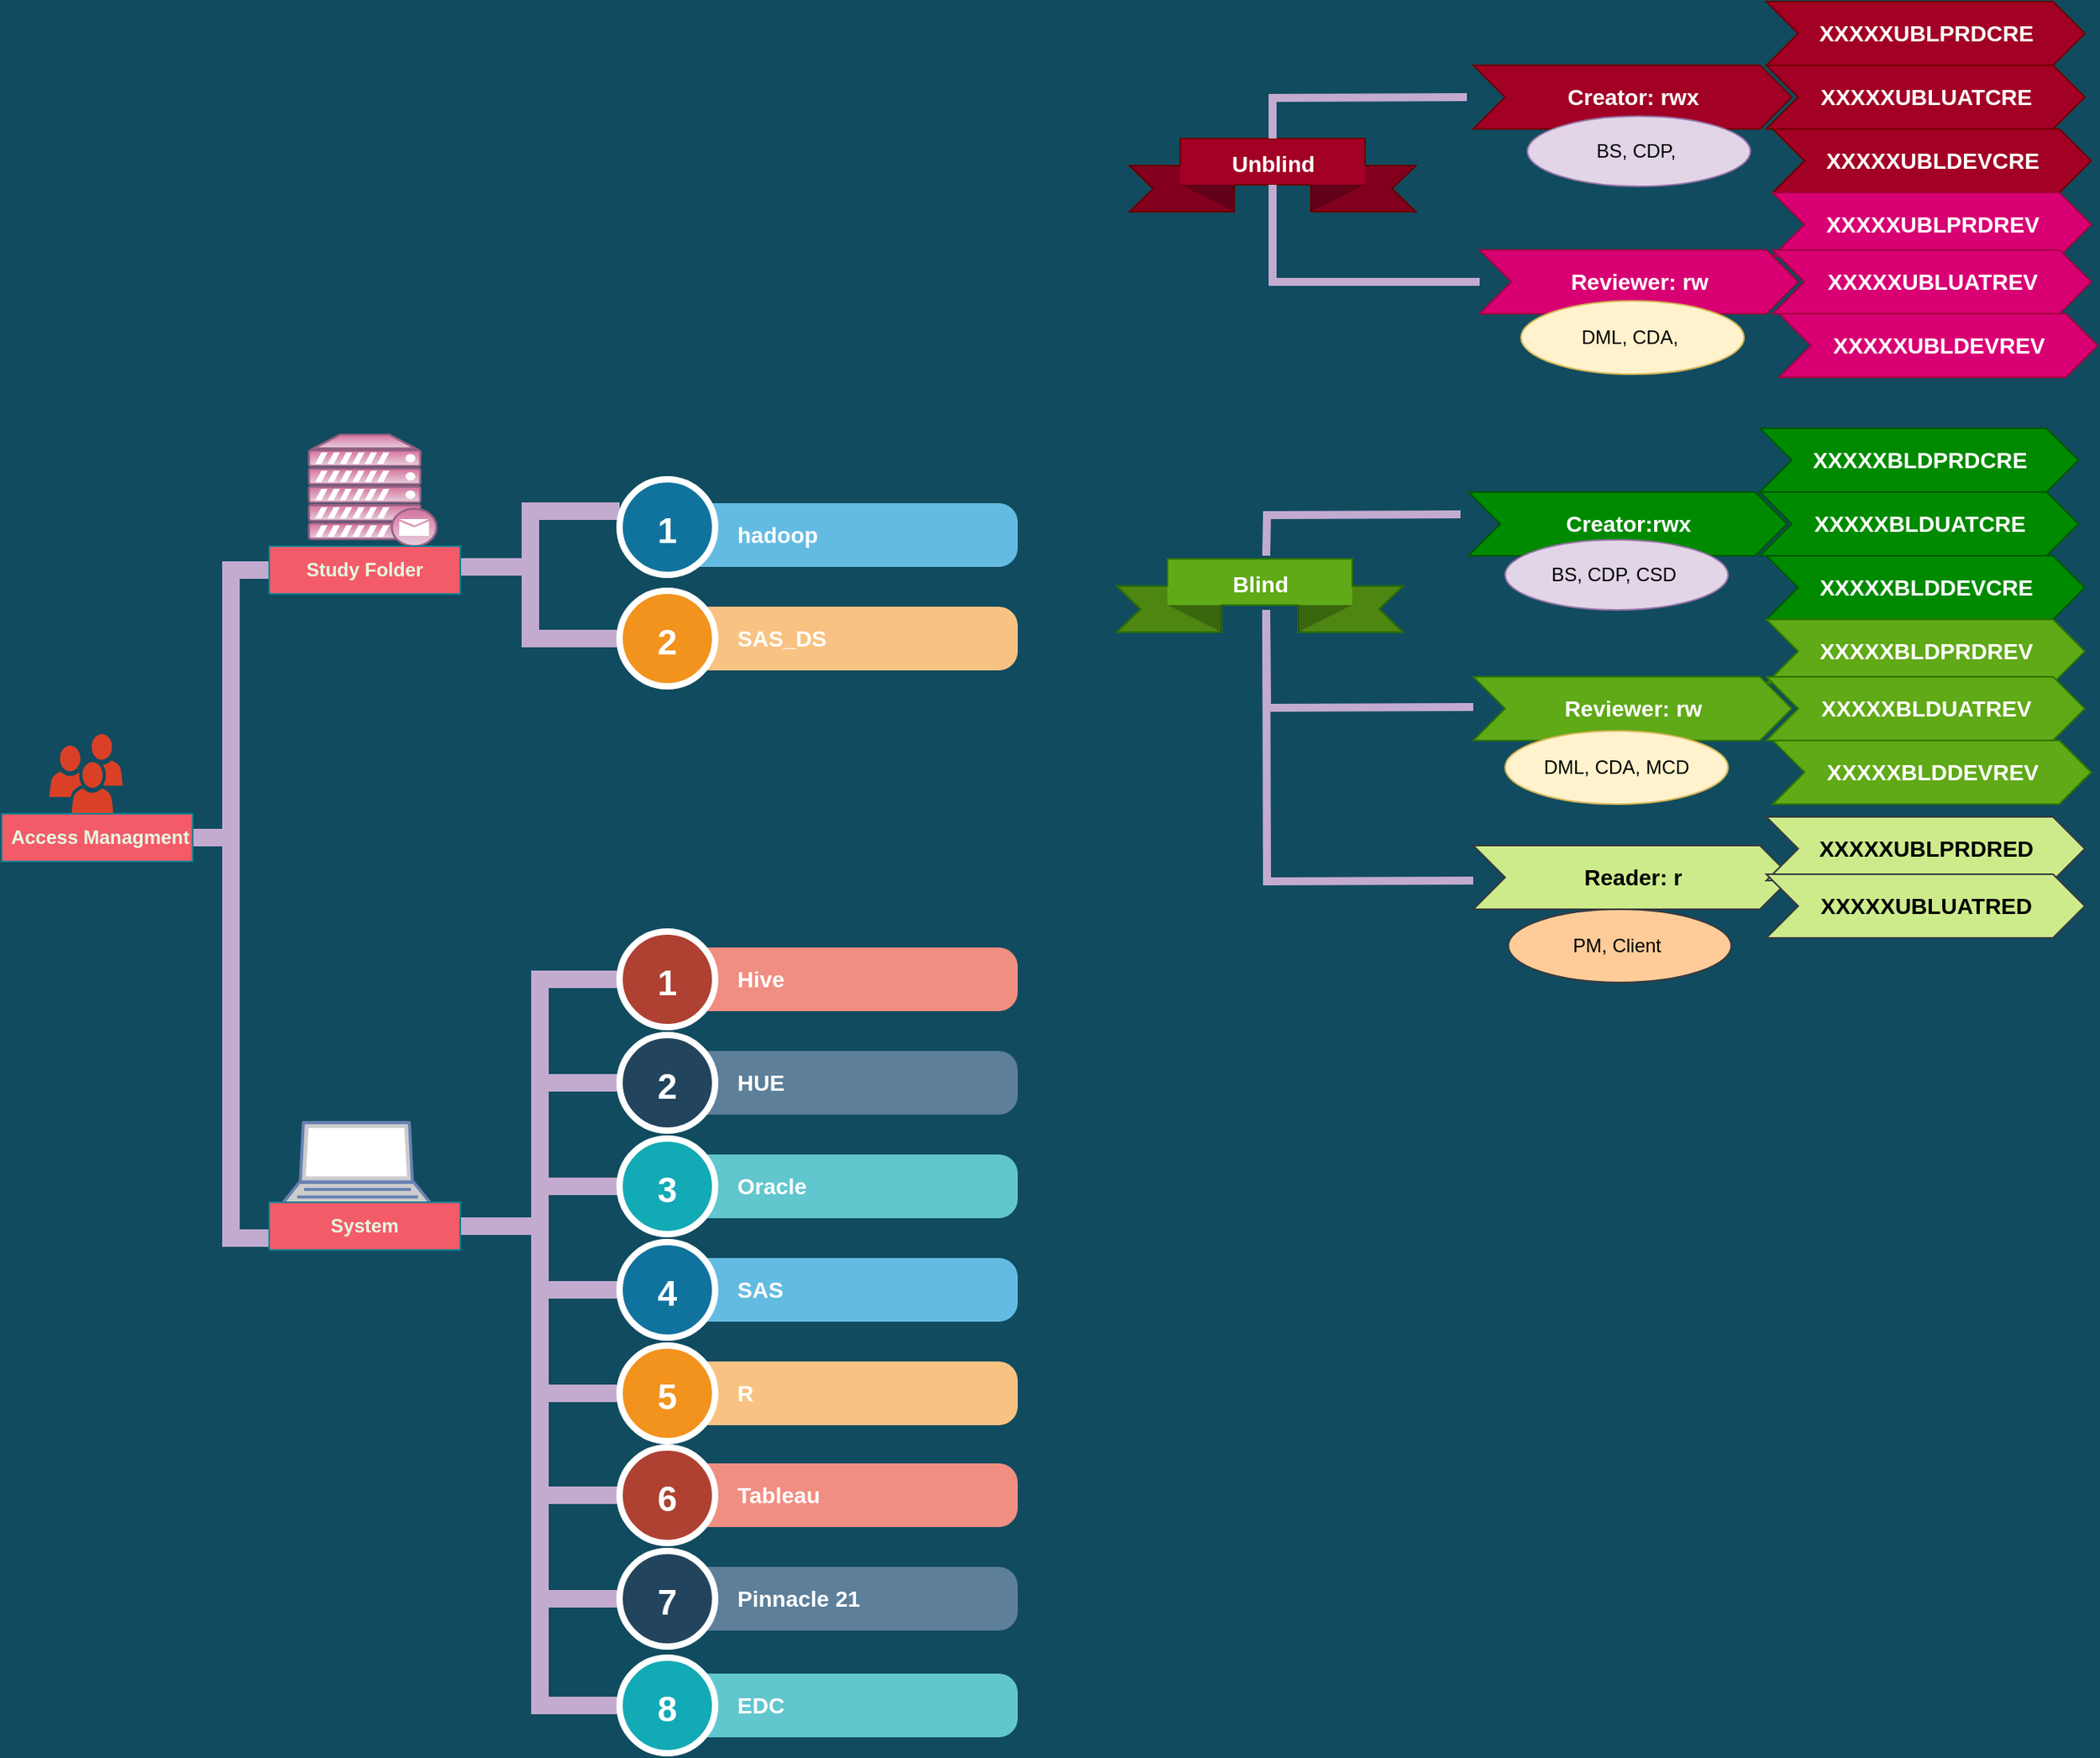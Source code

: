 <mxfile version="16.0.3" type="github">
  <diagram id="C3SQvlLqKewFF7lphcmT" name="Page-1">
    <mxGraphModel dx="2942" dy="1122" grid="1" gridSize="4" guides="1" tooltips="1" connect="1" arrows="1" fold="1" page="1" pageScale="1" pageWidth="4681" pageHeight="3300" background="#114B5F" math="0" shadow="0">
      <root>
        <mxCell id="0" />
        <mxCell id="1" parent="0" />
        <mxCell id="HO38qFUTRqImEj6d9Djk-11" value="" style="sketch=0;pointerEvents=1;shadow=0;dashed=0;html=1;strokeColor=none;labelPosition=center;verticalLabelPosition=bottom;verticalAlign=top;outlineConnect=0;align=center;shape=mxgraph.office.users.users;fillColor=#DA4026;rounded=0;fontColor=#E4FDE1;" parent="1" vertex="1">
          <mxGeometry x="50" y="600" width="46" height="50" as="geometry" />
        </mxCell>
        <mxCell id="-gXkL2y0bPnD_5RI-uGj-15" style="edgeStyle=orthogonalEdgeStyle;shape=flexArrow;rounded=0;sketch=0;orthogonalLoop=1;jettySize=auto;html=1;entryX=0;entryY=0.5;entryDx=0;entryDy=0;shadow=0;endArrow=none;endFill=0;strokeColor=#C3ABD0;strokeWidth=1;fillColor=#C3ABD0;" parent="1" source="HO38qFUTRqImEj6d9Djk-13" target="HO38qFUTRqImEj6d9Djk-17" edge="1">
          <mxGeometry relative="1" as="geometry" />
        </mxCell>
        <mxCell id="-gXkL2y0bPnD_5RI-uGj-19" style="edgeStyle=orthogonalEdgeStyle;shape=flexArrow;rounded=0;sketch=0;orthogonalLoop=1;jettySize=auto;html=1;exitX=1;exitY=0.5;exitDx=0;exitDy=0;entryX=0;entryY=0.75;entryDx=0;entryDy=0;shadow=0;endArrow=none;endFill=0;strokeColor=#C3ABD0;strokeWidth=1;fillColor=#C3ABD0;" parent="1" source="HO38qFUTRqImEj6d9Djk-13" target="HO38qFUTRqImEj6d9Djk-19" edge="1">
          <mxGeometry relative="1" as="geometry" />
        </mxCell>
        <mxCell id="HO38qFUTRqImEj6d9Djk-13" value="&lt;h4&gt;Access Managment&lt;/h4&gt;" style="whiteSpace=wrap;html=1;rounded=0;sketch=0;fontColor=#E4FDE1;strokeColor=#028090;fillColor=#F45B69;align=right;" parent="1" vertex="1">
          <mxGeometry x="20" y="650" width="120" height="30" as="geometry" />
        </mxCell>
        <mxCell id="-gXkL2y0bPnD_5RI-uGj-8" value="" style="edgeStyle=orthogonalEdgeStyle;shape=flexArrow;rounded=0;sketch=0;orthogonalLoop=1;jettySize=auto;html=1;shadow=0;endArrow=none;endFill=0;strokeColor=#C3ABD0;strokeWidth=1;fillColor=#C3ABD0;" parent="1" target="HO38qFUTRqImEj6d9Djk-66" edge="1">
          <mxGeometry relative="1" as="geometry">
            <mxPoint x="308" y="495" as="sourcePoint" />
            <Array as="points">
              <mxPoint x="352" y="495" />
              <mxPoint x="352" y="540" />
            </Array>
          </mxGeometry>
        </mxCell>
        <mxCell id="-gXkL2y0bPnD_5RI-uGj-9" style="edgeStyle=orthogonalEdgeStyle;shape=flexArrow;rounded=0;sketch=0;orthogonalLoop=1;jettySize=auto;html=1;entryX=0;entryY=0.333;entryDx=0;entryDy=0;entryPerimeter=0;shadow=0;endArrow=none;endFill=0;strokeColor=#C3ABD0;strokeWidth=1;fillColor=#C3ABD0;" parent="1" target="HO38qFUTRqImEj6d9Djk-64" edge="1">
          <mxGeometry relative="1" as="geometry">
            <mxPoint x="308" y="495" as="sourcePoint" />
            <Array as="points">
              <mxPoint x="352" y="495" />
              <mxPoint x="352" y="460" />
            </Array>
          </mxGeometry>
        </mxCell>
        <mxCell id="HO38qFUTRqImEj6d9Djk-14" value="" style="verticalAlign=top;verticalLabelPosition=bottom;labelPosition=center;align=center;html=1;outlineConnect=0;fillColor=#e6d0de;strokeColor=#996185;gradientDirection=north;strokeWidth=2;shape=mxgraph.networks.mail_server;rounded=0;sketch=0;gradientColor=#d5739d;" parent="1" vertex="1">
          <mxGeometry x="213" y="412" width="80" height="70" as="geometry" />
        </mxCell>
        <mxCell id="HO38qFUTRqImEj6d9Djk-17" value="&lt;h4&gt;Study Folder&lt;/h4&gt;" style="whiteSpace=wrap;html=1;rounded=0;sketch=0;fontColor=#E4FDE1;strokeColor=#028090;fillColor=#F45B69;align=center;" parent="1" vertex="1">
          <mxGeometry x="188" y="482" width="120" height="30" as="geometry" />
        </mxCell>
        <mxCell id="HO38qFUTRqImEj6d9Djk-18" value="" style="fontColor=#0066CC;verticalAlign=top;verticalLabelPosition=bottom;labelPosition=center;align=center;html=1;outlineConnect=0;fillColor=#CCCCCC;strokeColor=#6881B3;gradientColor=none;gradientDirection=north;strokeWidth=2;shape=mxgraph.networks.laptop;rounded=0;sketch=0;fontFamily=Helvetica;" parent="1" vertex="1">
          <mxGeometry x="193" y="844" width="100" height="55" as="geometry" />
        </mxCell>
        <mxCell id="-gXkL2y0bPnD_5RI-uGj-10" style="edgeStyle=orthogonalEdgeStyle;shape=flexArrow;rounded=0;sketch=0;orthogonalLoop=1;jettySize=auto;html=1;entryX=0;entryY=0.5;entryDx=0;entryDy=0;shadow=0;endArrow=none;endFill=0;strokeColor=#C3ABD0;strokeWidth=1;fillColor=#C3ABD0;" parent="1" source="HO38qFUTRqImEj6d9Djk-19" target="HO38qFUTRqImEj6d9Djk-68" edge="1">
          <mxGeometry relative="1" as="geometry" />
        </mxCell>
        <mxCell id="-gXkL2y0bPnD_5RI-uGj-11" style="edgeStyle=orthogonalEdgeStyle;shape=flexArrow;rounded=0;sketch=0;orthogonalLoop=1;jettySize=auto;html=1;entryX=0;entryY=0.5;entryDx=0;entryDy=0;shadow=0;endArrow=none;endFill=0;strokeColor=#C3ABD0;strokeWidth=1;fillColor=#C3ABD0;" parent="1" source="HO38qFUTRqImEj6d9Djk-19" target="HO38qFUTRqImEj6d9Djk-70" edge="1">
          <mxGeometry relative="1" as="geometry" />
        </mxCell>
        <mxCell id="-gXkL2y0bPnD_5RI-uGj-12" style="edgeStyle=orthogonalEdgeStyle;shape=flexArrow;rounded=0;sketch=0;orthogonalLoop=1;jettySize=auto;html=1;entryX=0;entryY=0.5;entryDx=0;entryDy=0;shadow=0;endArrow=none;endFill=0;strokeColor=#C3ABD0;strokeWidth=1;fillColor=#C3ABD0;" parent="1" source="HO38qFUTRqImEj6d9Djk-19" target="HO38qFUTRqImEj6d9Djk-72" edge="1">
          <mxGeometry relative="1" as="geometry" />
        </mxCell>
        <mxCell id="-gXkL2y0bPnD_5RI-uGj-13" style="edgeStyle=orthogonalEdgeStyle;shape=flexArrow;rounded=0;sketch=0;orthogonalLoop=1;jettySize=auto;html=1;entryX=0;entryY=0.5;entryDx=0;entryDy=0;shadow=0;endArrow=none;endFill=0;strokeColor=#C3ABD0;strokeWidth=1;fillColor=#C3ABD0;" parent="1" source="HO38qFUTRqImEj6d9Djk-19" target="-gXkL2y0bPnD_5RI-uGj-2" edge="1">
          <mxGeometry relative="1" as="geometry" />
        </mxCell>
        <mxCell id="-gXkL2y0bPnD_5RI-uGj-14" style="edgeStyle=orthogonalEdgeStyle;shape=flexArrow;rounded=0;sketch=0;orthogonalLoop=1;jettySize=auto;html=1;entryX=0;entryY=0.5;entryDx=0;entryDy=0;shadow=0;endArrow=none;endFill=0;strokeColor=#C3ABD0;strokeWidth=1;fillColor=#C3ABD0;" parent="1" source="HO38qFUTRqImEj6d9Djk-19" target="-gXkL2y0bPnD_5RI-uGj-4" edge="1">
          <mxGeometry relative="1" as="geometry" />
        </mxCell>
        <mxCell id="-gXkL2y0bPnD_5RI-uGj-24" style="edgeStyle=orthogonalEdgeStyle;shape=flexArrow;rounded=0;sketch=0;orthogonalLoop=1;jettySize=auto;html=1;exitX=1;exitY=0.5;exitDx=0;exitDy=0;entryX=0;entryY=0.5;entryDx=0;entryDy=0;shadow=0;endArrow=none;endFill=0;strokeColor=#C3ABD0;strokeWidth=1;fillColor=#C3ABD0;" parent="1" source="HO38qFUTRqImEj6d9Djk-19" target="-gXkL2y0bPnD_5RI-uGj-21" edge="1">
          <mxGeometry relative="1" as="geometry" />
        </mxCell>
        <mxCell id="-gXkL2y0bPnD_5RI-uGj-25" style="edgeStyle=orthogonalEdgeStyle;shape=flexArrow;rounded=0;sketch=0;orthogonalLoop=1;jettySize=auto;html=1;entryX=0;entryY=0.5;entryDx=0;entryDy=0;shadow=0;endArrow=none;endFill=0;strokeColor=#C3ABD0;strokeWidth=1;fillColor=#C3ABD0;" parent="1" source="HO38qFUTRqImEj6d9Djk-19" target="-gXkL2y0bPnD_5RI-uGj-23" edge="1">
          <mxGeometry relative="1" as="geometry" />
        </mxCell>
        <mxCell id="-gXkL2y0bPnD_5RI-uGj-28" style="edgeStyle=orthogonalEdgeStyle;shape=flexArrow;rounded=0;sketch=0;orthogonalLoop=1;jettySize=auto;html=1;entryX=0;entryY=0.5;entryDx=0;entryDy=0;shadow=0;endArrow=none;endFill=0;strokeColor=#C3ABD0;strokeWidth=1;fillColor=#C3ABD0;" parent="1" source="HO38qFUTRqImEj6d9Djk-19" target="-gXkL2y0bPnD_5RI-uGj-27" edge="1">
          <mxGeometry relative="1" as="geometry" />
        </mxCell>
        <mxCell id="HO38qFUTRqImEj6d9Djk-19" value="&lt;h4&gt;System&lt;/h4&gt;" style="whiteSpace=wrap;html=1;rounded=0;sketch=0;fontColor=#E4FDE1;strokeColor=#028090;fillColor=#F45B69;align=center;" parent="1" vertex="1">
          <mxGeometry x="188" y="894" width="120" height="30" as="geometry" />
        </mxCell>
        <mxCell id="HO38qFUTRqImEj6d9Djk-63" value="hadoop" style="shape=rect;rounded=1;whiteSpace=wrap;html=1;shadow=0;strokeColor=none;fillColor=#64BBE2;arcSize=30;fontSize=14;spacingLeft=42;fontStyle=1;fontColor=#FFFFFF;align=left;sketch=0;fontFamily=Helvetica;" parent="1" vertex="1">
          <mxGeometry x="438" y="455" width="220" height="40" as="geometry" />
        </mxCell>
        <mxCell id="HO38qFUTRqImEj6d9Djk-64" value="1" style="shape=ellipse;perimeter=ellipsePerimeter;fontSize=22;fontStyle=1;shadow=0;strokeColor=#ffffff;fillColor=#10739E;strokeWidth=4;fontColor=#ffffff;align=center;rounded=0;sketch=0;fontFamily=Helvetica;" parent="1" vertex="1">
          <mxGeometry x="408" y="440" width="60" height="60" as="geometry" />
        </mxCell>
        <mxCell id="HO38qFUTRqImEj6d9Djk-65" value="SAS_DS" style="shape=rect;rounded=1;whiteSpace=wrap;html=1;shadow=0;strokeColor=none;fillColor=#F8C382;arcSize=30;fontSize=14;spacingLeft=42;fontStyle=1;fontColor=#FFFFFF;align=left;sketch=0;fontFamily=Helvetica;" parent="1" vertex="1">
          <mxGeometry x="438" y="520" width="220" height="40" as="geometry" />
        </mxCell>
        <mxCell id="HO38qFUTRqImEj6d9Djk-66" value="2" style="shape=ellipse;perimeter=ellipsePerimeter;fontSize=22;fontStyle=1;shadow=0;strokeColor=#ffffff;fillColor=#F2931E;strokeWidth=4;fontColor=#ffffff;align=center;rounded=0;sketch=0;fontFamily=Helvetica;" parent="1" vertex="1">
          <mxGeometry x="408" y="510" width="60" height="60" as="geometry" />
        </mxCell>
        <mxCell id="HO38qFUTRqImEj6d9Djk-67" value="Hive" style="shape=rect;rounded=1;whiteSpace=wrap;html=1;shadow=0;strokeColor=none;fillColor=#F08E81;arcSize=30;fontSize=14;spacingLeft=42;fontStyle=1;fontColor=#FFFFFF;align=left;sketch=0;fontFamily=Helvetica;" parent="1" vertex="1">
          <mxGeometry x="438" y="734" width="220" height="40" as="geometry" />
        </mxCell>
        <mxCell id="HO38qFUTRqImEj6d9Djk-68" value="1" style="shape=ellipse;perimeter=ellipsePerimeter;fontSize=22;fontStyle=1;shadow=0;strokeColor=#ffffff;fillColor=#AE4132;strokeWidth=4;fontColor=#ffffff;align=center;rounded=0;sketch=0;fontFamily=Helvetica;" parent="1" vertex="1">
          <mxGeometry x="408" y="724" width="60" height="60" as="geometry" />
        </mxCell>
        <mxCell id="HO38qFUTRqImEj6d9Djk-69" value="HUE" style="shape=rect;rounded=1;whiteSpace=wrap;html=1;shadow=0;strokeColor=none;fillColor=#5D7F99;arcSize=30;fontSize=14;spacingLeft=42;fontStyle=1;fontColor=#FFFFFF;align=left;sketch=0;fontFamily=Helvetica;" parent="1" vertex="1">
          <mxGeometry x="438" y="799" width="220" height="40" as="geometry" />
        </mxCell>
        <mxCell id="HO38qFUTRqImEj6d9Djk-70" value="2" style="shape=ellipse;perimeter=ellipsePerimeter;fontSize=22;fontStyle=1;shadow=0;strokeColor=#ffffff;fillColor=#23445D;strokeWidth=4;fontColor=#ffffff;align=center;rounded=0;sketch=0;fontFamily=Helvetica;" parent="1" vertex="1">
          <mxGeometry x="408" y="789" width="60" height="60" as="geometry" />
        </mxCell>
        <mxCell id="HO38qFUTRqImEj6d9Djk-71" value="Oracle" style="shape=rect;rounded=1;whiteSpace=wrap;html=1;shadow=0;strokeColor=none;fillColor=#61C6CE;arcSize=30;fontSize=14;spacingLeft=42;fontStyle=1;fontColor=#FFFFFF;align=left;sketch=0;fontFamily=Helvetica;" parent="1" vertex="1">
          <mxGeometry x="438" y="864" width="220" height="40" as="geometry" />
        </mxCell>
        <mxCell id="HO38qFUTRqImEj6d9Djk-72" value="3" style="shape=ellipse;perimeter=ellipsePerimeter;fontSize=22;fontStyle=1;shadow=0;strokeColor=#ffffff;fillColor=#12AAB5;strokeWidth=4;fontColor=#ffffff;align=center;rounded=0;sketch=0;fontFamily=Helvetica;" parent="1" vertex="1">
          <mxGeometry x="408" y="854" width="60" height="60" as="geometry" />
        </mxCell>
        <mxCell id="-gXkL2y0bPnD_5RI-uGj-1" value="SAS" style="shape=rect;rounded=1;whiteSpace=wrap;html=1;shadow=0;strokeColor=none;fillColor=#64BBE2;arcSize=30;fontSize=14;spacingLeft=42;fontStyle=1;fontColor=#FFFFFF;align=left;sketch=0;fontFamily=Helvetica;" parent="1" vertex="1">
          <mxGeometry x="438" y="929" width="220" height="40" as="geometry" />
        </mxCell>
        <mxCell id="-gXkL2y0bPnD_5RI-uGj-2" value="4" style="shape=ellipse;perimeter=ellipsePerimeter;fontSize=22;fontStyle=1;shadow=0;strokeColor=#ffffff;fillColor=#10739E;strokeWidth=4;fontColor=#ffffff;align=center;rounded=0;sketch=0;fontFamily=Helvetica;" parent="1" vertex="1">
          <mxGeometry x="408" y="919" width="60" height="60" as="geometry" />
        </mxCell>
        <mxCell id="-gXkL2y0bPnD_5RI-uGj-3" value="R" style="shape=rect;rounded=1;whiteSpace=wrap;html=1;shadow=0;strokeColor=none;fillColor=#F8C382;arcSize=30;fontSize=14;spacingLeft=42;fontStyle=1;fontColor=#FFFFFF;align=left;sketch=0;fontFamily=Helvetica;" parent="1" vertex="1">
          <mxGeometry x="438" y="994" width="220" height="40" as="geometry" />
        </mxCell>
        <mxCell id="-gXkL2y0bPnD_5RI-uGj-4" value="5" style="shape=ellipse;perimeter=ellipsePerimeter;fontSize=22;fontStyle=1;shadow=0;strokeColor=#ffffff;fillColor=#F2931E;strokeWidth=4;fontColor=#ffffff;align=center;rounded=0;sketch=0;fontFamily=Helvetica;" parent="1" vertex="1">
          <mxGeometry x="408" y="984" width="60" height="60" as="geometry" />
        </mxCell>
        <mxCell id="-gXkL2y0bPnD_5RI-uGj-20" value="Tableau" style="shape=rect;rounded=1;whiteSpace=wrap;html=1;shadow=0;strokeColor=none;fillColor=#F08E81;arcSize=30;fontSize=14;spacingLeft=42;fontStyle=1;fontColor=#FFFFFF;align=left;sketch=0;fontFamily=Helvetica;" parent="1" vertex="1">
          <mxGeometry x="438" y="1058" width="220" height="40" as="geometry" />
        </mxCell>
        <mxCell id="-gXkL2y0bPnD_5RI-uGj-21" value="6" style="shape=ellipse;perimeter=ellipsePerimeter;fontSize=22;fontStyle=1;shadow=0;strokeColor=#ffffff;fillColor=#AE4132;strokeWidth=4;fontColor=#ffffff;align=center;rounded=0;sketch=0;fontFamily=Helvetica;" parent="1" vertex="1">
          <mxGeometry x="408" y="1048" width="60" height="60" as="geometry" />
        </mxCell>
        <mxCell id="-gXkL2y0bPnD_5RI-uGj-22" value="Pinnacle 21" style="shape=rect;rounded=1;whiteSpace=wrap;html=1;shadow=0;strokeColor=none;fillColor=#5D7F99;arcSize=30;fontSize=14;spacingLeft=42;fontStyle=1;fontColor=#FFFFFF;align=left;sketch=0;fontFamily=Helvetica;" parent="1" vertex="1">
          <mxGeometry x="438" y="1123" width="220" height="40" as="geometry" />
        </mxCell>
        <mxCell id="-gXkL2y0bPnD_5RI-uGj-23" value="7" style="shape=ellipse;perimeter=ellipsePerimeter;fontSize=22;fontStyle=1;shadow=0;strokeColor=#ffffff;fillColor=#23445D;strokeWidth=4;fontColor=#ffffff;align=center;rounded=0;sketch=0;fontFamily=Helvetica;" parent="1" vertex="1">
          <mxGeometry x="408" y="1113" width="60" height="60" as="geometry" />
        </mxCell>
        <mxCell id="-gXkL2y0bPnD_5RI-uGj-26" value="EDC" style="shape=rect;rounded=1;whiteSpace=wrap;html=1;shadow=0;strokeColor=none;fillColor=#61C6CE;arcSize=30;fontSize=14;spacingLeft=42;fontStyle=1;fontColor=#FFFFFF;align=left;sketch=0;fontFamily=Helvetica;" parent="1" vertex="1">
          <mxGeometry x="438" y="1190" width="220" height="40" as="geometry" />
        </mxCell>
        <mxCell id="-gXkL2y0bPnD_5RI-uGj-27" value="8" style="shape=ellipse;perimeter=ellipsePerimeter;fontSize=22;fontStyle=1;shadow=0;strokeColor=#ffffff;fillColor=#12AAB5;strokeWidth=4;fontColor=#ffffff;align=center;rounded=0;sketch=0;fontFamily=Helvetica;" parent="1" vertex="1">
          <mxGeometry x="408" y="1180" width="60" height="60" as="geometry" />
        </mxCell>
        <mxCell id="-gXkL2y0bPnD_5RI-uGj-58" value="XXXXXUBLPRDCRE" style="html=1;shape=mxgraph.infographic.ribbonSimple;notch1=20;notch2=20;fillColor=#a20025;strokeColor=#6F0000;align=center;verticalAlign=middle;fontColor=#ffffff;fontSize=14;fontStyle=1;" parent="1" vertex="1">
          <mxGeometry x="1128" y="140" width="200" height="40" as="geometry" />
        </mxCell>
        <mxCell id="-gXkL2y0bPnD_5RI-uGj-59" value="XXXXXUBLUATCRE" style="html=1;shape=mxgraph.infographic.ribbonSimple;notch1=20;notch2=20;fillColor=#a20025;strokeColor=#6F0000;align=center;verticalAlign=middle;fontColor=#ffffff;fontSize=14;fontStyle=1;" parent="1" vertex="1">
          <mxGeometry x="1128" y="180" width="200" height="40" as="geometry" />
        </mxCell>
        <mxCell id="-gXkL2y0bPnD_5RI-uGj-60" value="XXXXXUBLDEVCRE" style="html=1;shape=mxgraph.infographic.ribbonSimple;notch1=20;notch2=20;fillColor=#a20025;strokeColor=#6F0000;align=center;verticalAlign=middle;fontColor=#ffffff;fontSize=14;fontStyle=1;" parent="1" vertex="1">
          <mxGeometry x="1132" y="220" width="200" height="40" as="geometry" />
        </mxCell>
        <mxCell id="-gXkL2y0bPnD_5RI-uGj-61" value="XXXXXUBLPRDREV" style="html=1;shape=mxgraph.infographic.ribbonSimple;notch1=20;notch2=20;fillColor=#d80073;strokeColor=#A50040;align=center;verticalAlign=middle;fontColor=#ffffff;fontSize=14;fontStyle=1;" parent="1" vertex="1">
          <mxGeometry x="1132" y="260" width="200" height="40" as="geometry" />
        </mxCell>
        <mxCell id="-gXkL2y0bPnD_5RI-uGj-62" value="XXXXXUBLUATREV" style="html=1;shape=mxgraph.infographic.ribbonSimple;notch1=20;notch2=20;fillColor=#d80073;strokeColor=#A50040;align=center;verticalAlign=middle;fontColor=#ffffff;fontSize=14;fontStyle=1;" parent="1" vertex="1">
          <mxGeometry x="1132" y="296" width="200" height="40" as="geometry" />
        </mxCell>
        <mxCell id="-gXkL2y0bPnD_5RI-uGj-63" value="XXXXXUBLDEVREV" style="html=1;shape=mxgraph.infographic.ribbonSimple;notch1=20;notch2=20;fillColor=#d80073;strokeColor=#A50040;align=center;verticalAlign=middle;fontColor=#ffffff;fontSize=14;fontStyle=1;" parent="1" vertex="1">
          <mxGeometry x="1136" y="336" width="200" height="40" as="geometry" />
        </mxCell>
        <mxCell id="-gXkL2y0bPnD_5RI-uGj-64" value="XXXXXBLDPRDCRE" style="html=1;shape=mxgraph.infographic.ribbonSimple;notch1=20;notch2=20;fillColor=#008a00;strokeColor=#005700;align=center;verticalAlign=middle;fontColor=#ffffff;fontSize=14;fontStyle=1;" parent="1" vertex="1">
          <mxGeometry x="1124" y="408" width="200" height="40" as="geometry" />
        </mxCell>
        <mxCell id="-gXkL2y0bPnD_5RI-uGj-65" value="XXXXXBLDUATCRE" style="html=1;shape=mxgraph.infographic.ribbonSimple;notch1=20;notch2=20;fillColor=#008a00;strokeColor=#005700;align=center;verticalAlign=middle;fontColor=#ffffff;fontSize=14;fontStyle=1;" parent="1" vertex="1">
          <mxGeometry x="1124" y="448" width="200" height="40" as="geometry" />
        </mxCell>
        <mxCell id="-gXkL2y0bPnD_5RI-uGj-66" value="XXXXXBLDDEVCRE" style="html=1;shape=mxgraph.infographic.ribbonSimple;notch1=20;notch2=20;fillColor=#008a00;strokeColor=#005700;align=center;verticalAlign=middle;fontColor=#ffffff;fontSize=14;fontStyle=1;" parent="1" vertex="1">
          <mxGeometry x="1128" y="488" width="200" height="40" as="geometry" />
        </mxCell>
        <mxCell id="-gXkL2y0bPnD_5RI-uGj-67" value="XXXXXBLDPRDREV" style="html=1;shape=mxgraph.infographic.ribbonSimple;notch1=20;notch2=20;fillColor=#60a917;strokeColor=#2D7600;align=center;verticalAlign=middle;fontColor=#ffffff;fontSize=14;fontStyle=1;" parent="1" vertex="1">
          <mxGeometry x="1128" y="528" width="200" height="40" as="geometry" />
        </mxCell>
        <mxCell id="-gXkL2y0bPnD_5RI-uGj-68" value="XXXXXBLDUATREV" style="html=1;shape=mxgraph.infographic.ribbonSimple;notch1=20;notch2=20;fillColor=#60a917;strokeColor=#2D7600;align=center;verticalAlign=middle;fontColor=#ffffff;fontSize=14;fontStyle=1;" parent="1" vertex="1">
          <mxGeometry x="1128" y="564" width="200" height="40" as="geometry" />
        </mxCell>
        <mxCell id="-gXkL2y0bPnD_5RI-uGj-69" value="XXXXXBLDDEVREV" style="html=1;shape=mxgraph.infographic.ribbonSimple;notch1=20;notch2=20;fillColor=#60a917;strokeColor=#2D7600;align=center;verticalAlign=middle;fontColor=#ffffff;fontSize=14;fontStyle=1;" parent="1" vertex="1">
          <mxGeometry x="1132" y="604" width="200" height="40" as="geometry" />
        </mxCell>
        <mxCell id="-gXkL2y0bPnD_5RI-uGj-71" value="Blind" style="html=1;shape=mxgraph.infographic.banner;dx=32;dy=17;notch=15;fillColor=#60a917;strokeColor=#2D7600;align=center;verticalAlign=middle;fontColor=#ffffff;fontSize=14;fontStyle=1;spacingBottom=15;" parent="1" vertex="1">
          <mxGeometry x="720" y="490" width="180" height="46" as="geometry" />
        </mxCell>
        <mxCell id="-gXkL2y0bPnD_5RI-uGj-72" value="Unblind" style="html=1;shape=mxgraph.infographic.banner;dx=32;dy=17;notch=15;fillColor=#a20025;strokeColor=#6F0000;align=center;verticalAlign=middle;fontColor=#ffffff;fontSize=14;fontStyle=1;spacingBottom=15;" parent="1" vertex="1">
          <mxGeometry x="728" y="226" width="180" height="46" as="geometry" />
        </mxCell>
        <mxCell id="-gXkL2y0bPnD_5RI-uGj-74" value="Creator: rwx" style="html=1;shape=mxgraph.infographic.ribbonSimple;notch1=20;notch2=20;fillColor=#a20025;strokeColor=#6F0000;align=center;verticalAlign=middle;fontColor=#ffffff;fontSize=14;fontStyle=1;" parent="1" vertex="1">
          <mxGeometry x="944" y="180" width="200" height="40" as="geometry" />
        </mxCell>
        <mxCell id="-gXkL2y0bPnD_5RI-uGj-75" value="Creator:rwx" style="html=1;shape=mxgraph.infographic.ribbonSimple;notch1=20;notch2=20;fillColor=#008a00;strokeColor=#005700;align=center;verticalAlign=middle;fontColor=#ffffff;fontSize=14;fontStyle=1;" parent="1" vertex="1">
          <mxGeometry x="941" y="448" width="200" height="40" as="geometry" />
        </mxCell>
        <mxCell id="-gXkL2y0bPnD_5RI-uGj-84" style="edgeStyle=orthogonalEdgeStyle;rounded=0;sketch=0;orthogonalLoop=1;jettySize=auto;html=1;entryX=0;entryY=0;entryDx=90;entryDy=29;entryPerimeter=0;shadow=0;endArrow=none;endFill=0;strokeColor=#C3ABD0;strokeWidth=5;fillColor=#C3ABD0;" parent="1" source="-gXkL2y0bPnD_5RI-uGj-76" target="-gXkL2y0bPnD_5RI-uGj-72" edge="1">
          <mxGeometry relative="1" as="geometry" />
        </mxCell>
        <mxCell id="-gXkL2y0bPnD_5RI-uGj-76" value="Reviewer: rw" style="html=1;shape=mxgraph.infographic.ribbonSimple;notch1=20;notch2=20;fillColor=#d80073;strokeColor=#A50040;align=center;verticalAlign=middle;fontColor=#ffffff;fontSize=14;fontStyle=1;" parent="1" vertex="1">
          <mxGeometry x="948" y="296" width="200" height="40" as="geometry" />
        </mxCell>
        <mxCell id="-gXkL2y0bPnD_5RI-uGj-77" value="Reviewer: rw" style="html=1;shape=mxgraph.infographic.ribbonSimple;notch1=20;notch2=20;fillColor=#60a917;strokeColor=#2D7600;align=center;verticalAlign=middle;fontColor=#ffffff;fontSize=14;fontStyle=1;" parent="1" vertex="1">
          <mxGeometry x="944" y="564" width="200" height="40" as="geometry" />
        </mxCell>
        <mxCell id="-gXkL2y0bPnD_5RI-uGj-80" style="edgeStyle=orthogonalEdgeStyle;rounded=0;sketch=0;orthogonalLoop=1;jettySize=auto;html=1;shadow=0;endArrow=none;endFill=0;strokeColor=#C3ABD0;strokeWidth=5;fillColor=#C3ABD0;" parent="1" target="-gXkL2y0bPnD_5RI-uGj-72" edge="1">
          <mxGeometry relative="1" as="geometry">
            <mxPoint x="940" y="200" as="sourcePoint" />
          </mxGeometry>
        </mxCell>
        <mxCell id="xhBHY6hVdmWpsC5UOvx--1" value="BS, CDP,&amp;nbsp;" style="ellipse;whiteSpace=wrap;html=1;fillColor=#e1d5e7;strokeColor=#9673a6;" vertex="1" parent="1">
          <mxGeometry x="978" y="212" width="140" height="44" as="geometry" />
        </mxCell>
        <mxCell id="xhBHY6hVdmWpsC5UOvx--2" value="DML, CDA,&amp;nbsp;" style="ellipse;whiteSpace=wrap;html=1;fillColor=#fff2cc;strokeColor=#d6b656;" vertex="1" parent="1">
          <mxGeometry x="974" y="328" width="140" height="46" as="geometry" />
        </mxCell>
        <mxCell id="xhBHY6hVdmWpsC5UOvx--6" value="BS, CDP, CSD&amp;nbsp;" style="ellipse;whiteSpace=wrap;html=1;fillColor=#e1d5e7;strokeColor=#9673a6;" vertex="1" parent="1">
          <mxGeometry x="964" y="478" width="140" height="44" as="geometry" />
        </mxCell>
        <mxCell id="xhBHY6hVdmWpsC5UOvx--7" value="DML, CDA, MCD" style="ellipse;whiteSpace=wrap;html=1;fillColor=#fff2cc;strokeColor=#d6b656;" vertex="1" parent="1">
          <mxGeometry x="964" y="598" width="140" height="46" as="geometry" />
        </mxCell>
        <mxCell id="xhBHY6hVdmWpsC5UOvx--17" style="edgeStyle=orthogonalEdgeStyle;rounded=0;sketch=0;orthogonalLoop=1;jettySize=auto;html=1;shadow=0;endArrow=none;endFill=0;strokeColor=#C3ABD0;strokeWidth=5;fillColor=#C3ABD0;" edge="1" parent="1">
          <mxGeometry relative="1" as="geometry">
            <mxPoint x="936" y="462" as="sourcePoint" />
            <mxPoint x="814" y="488" as="targetPoint" />
          </mxGeometry>
        </mxCell>
        <mxCell id="xhBHY6hVdmWpsC5UOvx--18" style="edgeStyle=orthogonalEdgeStyle;rounded=0;sketch=0;orthogonalLoop=1;jettySize=auto;html=1;entryX=0;entryY=0;entryDx=90;entryDy=29;entryPerimeter=0;shadow=0;endArrow=none;endFill=0;strokeColor=#C3ABD0;strokeWidth=5;fillColor=#C3ABD0;" edge="1" parent="1">
          <mxGeometry relative="1" as="geometry">
            <mxPoint x="944" y="583" as="sourcePoint" />
            <mxPoint x="814" y="522" as="targetPoint" />
          </mxGeometry>
        </mxCell>
        <mxCell id="xhBHY6hVdmWpsC5UOvx--21" value="PM, Client&amp;nbsp;" style="ellipse;whiteSpace=wrap;html=1;fillColor=#ffcc99;strokeColor=#36393d;" vertex="1" parent="1">
          <mxGeometry x="966" y="710" width="140" height="46" as="geometry" />
        </mxCell>
        <mxCell id="xhBHY6hVdmWpsC5UOvx--22" value="Reader: r" style="html=1;shape=mxgraph.infographic.ribbonSimple;notch1=20;notch2=20;fillColor=#cdeb8b;strokeColor=#36393d;align=center;verticalAlign=middle;fontSize=14;fontStyle=1;" vertex="1" parent="1">
          <mxGeometry x="944" y="670" width="200" height="40" as="geometry" />
        </mxCell>
        <mxCell id="xhBHY6hVdmWpsC5UOvx--23" value="XXXXXUBLPRDRED" style="html=1;shape=mxgraph.infographic.ribbonSimple;notch1=20;notch2=20;fillColor=#cdeb8b;strokeColor=#36393d;align=center;verticalAlign=middle;fontSize=14;fontStyle=1;" vertex="1" parent="1">
          <mxGeometry x="1128" y="652" width="200" height="40" as="geometry" />
        </mxCell>
        <mxCell id="xhBHY6hVdmWpsC5UOvx--24" value="XXXXXUBLUATRED" style="html=1;shape=mxgraph.infographic.ribbonSimple;notch1=20;notch2=20;fillColor=#cdeb8b;strokeColor=#36393d;align=center;verticalAlign=middle;fontSize=14;fontStyle=1;" vertex="1" parent="1">
          <mxGeometry x="1128" y="688" width="200" height="40" as="geometry" />
        </mxCell>
        <mxCell id="xhBHY6hVdmWpsC5UOvx--28" style="edgeStyle=orthogonalEdgeStyle;rounded=0;sketch=0;orthogonalLoop=1;jettySize=auto;html=1;shadow=0;endArrow=none;endFill=0;strokeColor=#C3ABD0;strokeWidth=5;fillColor=#C3ABD0;" edge="1" parent="1">
          <mxGeometry relative="1" as="geometry">
            <mxPoint x="944" y="692" as="sourcePoint" />
            <mxPoint x="814" y="526" as="targetPoint" />
          </mxGeometry>
        </mxCell>
      </root>
    </mxGraphModel>
  </diagram>
</mxfile>
